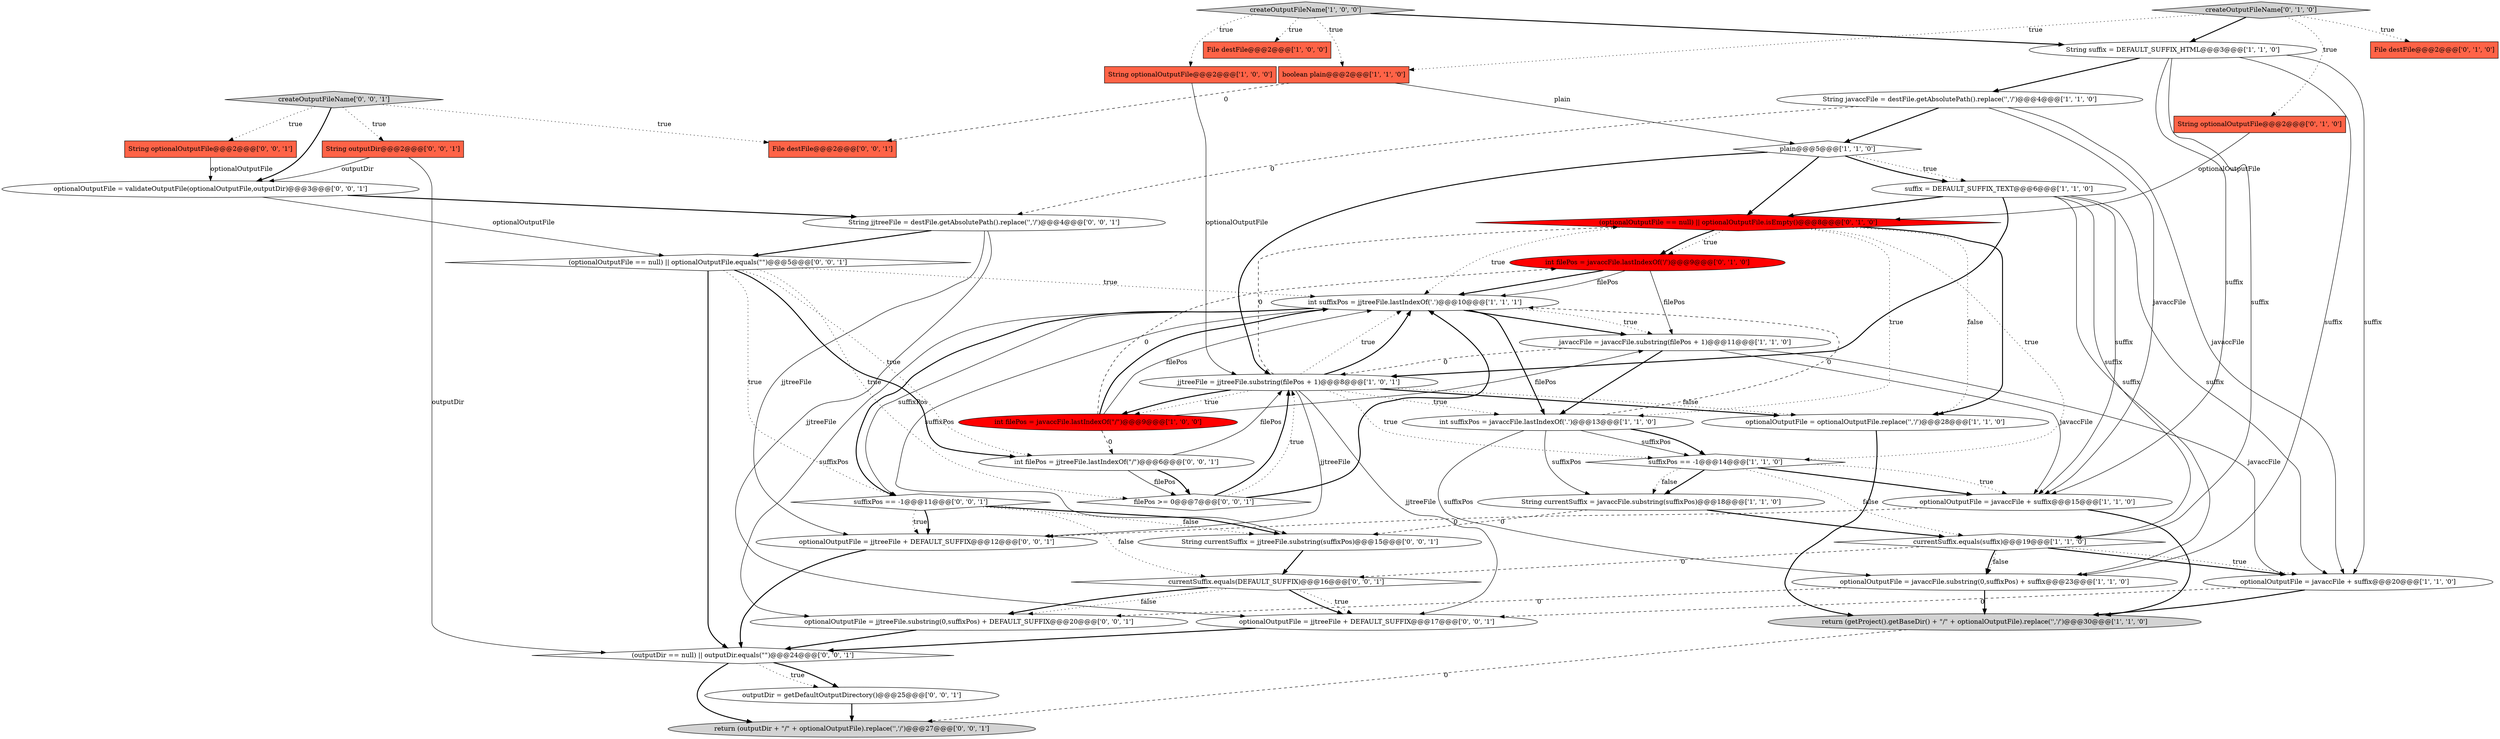digraph {
11 [style = filled, label = "String javaccFile = destFile.getAbsolutePath().replace('\','/')@@@4@@@['1', '1', '0']", fillcolor = white, shape = ellipse image = "AAA0AAABBB1BBB"];
0 [style = filled, label = "String suffix = DEFAULT_SUFFIX_HTML@@@3@@@['1', '1', '0']", fillcolor = white, shape = ellipse image = "AAA0AAABBB1BBB"];
3 [style = filled, label = "optionalOutputFile = javaccFile + suffix@@@15@@@['1', '1', '0']", fillcolor = white, shape = ellipse image = "AAA0AAABBB1BBB"];
17 [style = filled, label = "optionalOutputFile = javaccFile.substring(0,suffixPos) + suffix@@@23@@@['1', '1', '0']", fillcolor = white, shape = ellipse image = "AAA0AAABBB1BBB"];
19 [style = filled, label = "suffix = DEFAULT_SUFFIX_TEXT@@@6@@@['1', '1', '0']", fillcolor = white, shape = ellipse image = "AAA0AAABBB1BBB"];
38 [style = filled, label = "int filePos = jjtreeFile.lastIndexOf(\"/\")@@@6@@@['0', '0', '1']", fillcolor = white, shape = ellipse image = "AAA0AAABBB3BBB"];
10 [style = filled, label = "optionalOutputFile = optionalOutputFile.replace('\','/')@@@28@@@['1', '1', '0']", fillcolor = white, shape = ellipse image = "AAA0AAABBB1BBB"];
43 [style = filled, label = "optionalOutputFile = jjtreeFile + DEFAULT_SUFFIX@@@12@@@['0', '0', '1']", fillcolor = white, shape = ellipse image = "AAA0AAABBB3BBB"];
30 [style = filled, label = "String optionalOutputFile@@@2@@@['0', '0', '1']", fillcolor = tomato, shape = box image = "AAA0AAABBB3BBB"];
24 [style = filled, label = "int filePos = javaccFile.lastIndexOf('/')@@@9@@@['0', '1', '0']", fillcolor = red, shape = ellipse image = "AAA1AAABBB2BBB"];
34 [style = filled, label = "filePos >= 0@@@7@@@['0', '0', '1']", fillcolor = white, shape = diamond image = "AAA0AAABBB3BBB"];
5 [style = filled, label = "plain@@@5@@@['1', '1', '0']", fillcolor = white, shape = diamond image = "AAA0AAABBB1BBB"];
4 [style = filled, label = "int suffixPos = javaccFile.lastIndexOf('.')@@@13@@@['1', '1', '0']", fillcolor = white, shape = ellipse image = "AAA0AAABBB1BBB"];
16 [style = filled, label = "int suffixPos = jjtreeFile.lastIndexOf('.')@@@10@@@['1', '1', '1']", fillcolor = white, shape = ellipse image = "AAA0AAABBB1BBB"];
37 [style = filled, label = "optionalOutputFile = validateOutputFile(optionalOutputFile,outputDir)@@@3@@@['0', '0', '1']", fillcolor = white, shape = ellipse image = "AAA0AAABBB3BBB"];
23 [style = filled, label = "(optionalOutputFile == null) || optionalOutputFile.isEmpty()@@@8@@@['0', '1', '0']", fillcolor = red, shape = diamond image = "AAA1AAABBB2BBB"];
20 [style = filled, label = "boolean plain@@@2@@@['1', '1', '0']", fillcolor = tomato, shape = box image = "AAA0AAABBB1BBB"];
18 [style = filled, label = "String currentSuffix = javaccFile.substring(suffixPos)@@@18@@@['1', '1', '0']", fillcolor = white, shape = ellipse image = "AAA0AAABBB1BBB"];
41 [style = filled, label = "currentSuffix.equals(DEFAULT_SUFFIX)@@@16@@@['0', '0', '1']", fillcolor = white, shape = diamond image = "AAA0AAABBB3BBB"];
42 [style = filled, label = "File destFile@@@2@@@['0', '0', '1']", fillcolor = tomato, shape = box image = "AAA0AAABBB3BBB"];
35 [style = filled, label = "createOutputFileName['0', '0', '1']", fillcolor = lightgray, shape = diamond image = "AAA0AAABBB3BBB"];
13 [style = filled, label = "suffixPos == -1@@@14@@@['1', '1', '0']", fillcolor = white, shape = diamond image = "AAA0AAABBB1BBB"];
2 [style = filled, label = "createOutputFileName['1', '0', '0']", fillcolor = lightgray, shape = diamond image = "AAA0AAABBB1BBB"];
31 [style = filled, label = "(optionalOutputFile == null) || optionalOutputFile.equals(\"\")@@@5@@@['0', '0', '1']", fillcolor = white, shape = diamond image = "AAA0AAABBB3BBB"];
6 [style = filled, label = "optionalOutputFile = javaccFile + suffix@@@20@@@['1', '1', '0']", fillcolor = white, shape = ellipse image = "AAA0AAABBB1BBB"];
8 [style = filled, label = "int filePos = javaccFile.lastIndexOf(\"/\")@@@9@@@['1', '0', '0']", fillcolor = red, shape = ellipse image = "AAA1AAABBB1BBB"];
7 [style = filled, label = "String optionalOutputFile@@@2@@@['1', '0', '0']", fillcolor = tomato, shape = box image = "AAA0AAABBB1BBB"];
25 [style = filled, label = "String optionalOutputFile@@@2@@@['0', '1', '0']", fillcolor = tomato, shape = box image = "AAA0AAABBB2BBB"];
14 [style = filled, label = "File destFile@@@2@@@['1', '0', '0']", fillcolor = tomato, shape = box image = "AAA0AAABBB1BBB"];
15 [style = filled, label = "jjtreeFile = jjtreeFile.substring(filePos + 1)@@@8@@@['1', '0', '1']", fillcolor = white, shape = ellipse image = "AAA0AAABBB1BBB"];
36 [style = filled, label = "String currentSuffix = jjtreeFile.substring(suffixPos)@@@15@@@['0', '0', '1']", fillcolor = white, shape = ellipse image = "AAA0AAABBB3BBB"];
32 [style = filled, label = "String jjtreeFile = destFile.getAbsolutePath().replace('\','/')@@@4@@@['0', '0', '1']", fillcolor = white, shape = ellipse image = "AAA0AAABBB3BBB"];
1 [style = filled, label = "javaccFile = javaccFile.substring(filePos + 1)@@@11@@@['1', '1', '0']", fillcolor = white, shape = ellipse image = "AAA0AAABBB1BBB"];
29 [style = filled, label = "String outputDir@@@2@@@['0', '0', '1']", fillcolor = tomato, shape = box image = "AAA0AAABBB3BBB"];
12 [style = filled, label = "return (getProject().getBaseDir() + \"/\" + optionalOutputFile).replace('\','/')@@@30@@@['1', '1', '0']", fillcolor = lightgray, shape = ellipse image = "AAA0AAABBB1BBB"];
39 [style = filled, label = "suffixPos == -1@@@11@@@['0', '0', '1']", fillcolor = white, shape = diamond image = "AAA0AAABBB3BBB"];
21 [style = filled, label = "createOutputFileName['0', '1', '0']", fillcolor = lightgray, shape = diamond image = "AAA0AAABBB2BBB"];
9 [style = filled, label = "currentSuffix.equals(suffix)@@@19@@@['1', '1', '0']", fillcolor = white, shape = diamond image = "AAA0AAABBB1BBB"];
22 [style = filled, label = "File destFile@@@2@@@['0', '1', '0']", fillcolor = tomato, shape = box image = "AAA0AAABBB2BBB"];
28 [style = filled, label = "(outputDir == null) || outputDir.equals(\"\")@@@24@@@['0', '0', '1']", fillcolor = white, shape = diamond image = "AAA0AAABBB3BBB"];
27 [style = filled, label = "outputDir = getDefaultOutputDirectory()@@@25@@@['0', '0', '1']", fillcolor = white, shape = ellipse image = "AAA0AAABBB3BBB"];
33 [style = filled, label = "optionalOutputFile = jjtreeFile + DEFAULT_SUFFIX@@@17@@@['0', '0', '1']", fillcolor = white, shape = ellipse image = "AAA0AAABBB3BBB"];
26 [style = filled, label = "optionalOutputFile = jjtreeFile.substring(0,suffixPos) + DEFAULT_SUFFIX@@@20@@@['0', '0', '1']", fillcolor = white, shape = ellipse image = "AAA0AAABBB3BBB"];
40 [style = filled, label = "return (outputDir + \"/\" + optionalOutputFile).replace('\','/')@@@27@@@['0', '0', '1']", fillcolor = lightgray, shape = ellipse image = "AAA0AAABBB3BBB"];
11->32 [style = dashed, label="0"];
8->16 [style = bold, label=""];
15->10 [style = bold, label=""];
4->16 [style = dashed, label="0"];
15->43 [style = solid, label="jjtreeFile"];
1->15 [style = dashed, label="0"];
5->19 [style = dotted, label="true"];
34->15 [style = bold, label=""];
16->39 [style = solid, label="suffixPos"];
5->15 [style = bold, label=""];
35->42 [style = dotted, label="true"];
9->6 [style = bold, label=""];
13->9 [style = dotted, label="false"];
19->9 [style = solid, label="suffix"];
4->18 [style = solid, label="suffixPos"];
38->15 [style = solid, label="filePos"];
15->8 [style = dotted, label="true"];
23->4 [style = dotted, label="true"];
35->37 [style = bold, label=""];
10->12 [style = bold, label=""];
31->34 [style = dotted, label="true"];
37->32 [style = bold, label=""];
9->41 [style = dashed, label="0"];
26->28 [style = bold, label=""];
41->33 [style = dotted, label="true"];
28->27 [style = dotted, label="true"];
19->15 [style = bold, label=""];
1->3 [style = solid, label="javaccFile"];
7->15 [style = solid, label="optionalOutputFile"];
31->39 [style = dotted, label="true"];
2->20 [style = dotted, label="true"];
0->3 [style = solid, label="suffix"];
39->36 [style = dotted, label="false"];
1->4 [style = bold, label=""];
21->20 [style = dotted, label="true"];
21->0 [style = bold, label=""];
5->23 [style = bold, label=""];
36->41 [style = bold, label=""];
13->3 [style = dotted, label="true"];
38->34 [style = solid, label="filePos"];
19->3 [style = solid, label="suffix"];
33->28 [style = bold, label=""];
19->17 [style = solid, label="suffix"];
23->10 [style = dotted, label="false"];
9->17 [style = bold, label=""];
21->22 [style = dotted, label="true"];
19->6 [style = solid, label="suffix"];
11->6 [style = solid, label="javaccFile"];
15->16 [style = dotted, label="true"];
8->1 [style = solid, label="filePos"];
39->43 [style = dotted, label="true"];
4->17 [style = solid, label="suffixPos"];
35->30 [style = dotted, label="true"];
6->33 [style = dashed, label="0"];
15->13 [style = dotted, label="true"];
16->1 [style = dotted, label="true"];
8->38 [style = dashed, label="0"];
18->9 [style = bold, label=""];
23->10 [style = bold, label=""];
16->39 [style = bold, label=""];
0->9 [style = solid, label="suffix"];
4->13 [style = solid, label="suffixPos"];
31->28 [style = bold, label=""];
23->24 [style = dotted, label="true"];
16->36 [style = solid, label="suffixPos"];
32->31 [style = bold, label=""];
13->18 [style = bold, label=""];
23->16 [style = dotted, label="true"];
35->29 [style = dotted, label="true"];
4->13 [style = bold, label=""];
29->28 [style = solid, label="outputDir"];
0->11 [style = bold, label=""];
0->17 [style = solid, label="suffix"];
31->38 [style = bold, label=""];
3->12 [style = bold, label=""];
15->33 [style = solid, label="jjtreeFile"];
21->25 [style = dotted, label="true"];
5->19 [style = bold, label=""];
32->33 [style = solid, label="jjtreeFile"];
11->5 [style = bold, label=""];
17->12 [style = bold, label=""];
2->0 [style = bold, label=""];
39->41 [style = dotted, label="false"];
20->42 [style = dashed, label="0"];
24->16 [style = solid, label="filePos"];
16->1 [style = bold, label=""];
18->36 [style = dashed, label="0"];
34->16 [style = bold, label=""];
23->13 [style = dotted, label="true"];
34->15 [style = dotted, label="true"];
38->34 [style = bold, label=""];
2->14 [style = dotted, label="true"];
24->1 [style = solid, label="filePos"];
41->33 [style = bold, label=""];
16->4 [style = bold, label=""];
15->8 [style = bold, label=""];
29->37 [style = solid, label="outputDir"];
6->12 [style = bold, label=""];
15->23 [style = dashed, label="0"];
28->40 [style = bold, label=""];
39->43 [style = bold, label=""];
9->17 [style = dotted, label="false"];
13->18 [style = dotted, label="false"];
30->37 [style = solid, label="optionalOutputFile"];
37->31 [style = solid, label="optionalOutputFile"];
16->26 [style = solid, label="suffixPos"];
31->16 [style = dotted, label="true"];
15->16 [style = bold, label=""];
9->6 [style = dotted, label="true"];
8->24 [style = dashed, label="0"];
15->4 [style = dotted, label="true"];
41->26 [style = dotted, label="false"];
43->28 [style = bold, label=""];
25->23 [style = solid, label="optionalOutputFile"];
24->16 [style = bold, label=""];
23->24 [style = bold, label=""];
8->16 [style = solid, label="filePos"];
13->3 [style = bold, label=""];
32->43 [style = solid, label="jjtreeFile"];
12->40 [style = dashed, label="0"];
11->3 [style = solid, label="javaccFile"];
19->23 [style = bold, label=""];
2->7 [style = dotted, label="true"];
31->38 [style = dotted, label="true"];
3->43 [style = dashed, label="0"];
17->26 [style = dashed, label="0"];
20->5 [style = solid, label="plain"];
1->6 [style = solid, label="javaccFile"];
27->40 [style = bold, label=""];
41->26 [style = bold, label=""];
28->27 [style = bold, label=""];
39->36 [style = bold, label=""];
15->10 [style = dotted, label="false"];
0->6 [style = solid, label="suffix"];
}
